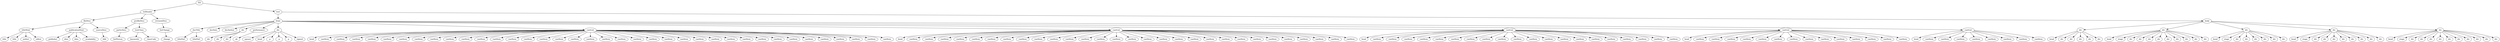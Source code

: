 digraph Tree {
	"t0" [label = "TEI"];
	"t1" [label = "teiHeader"];
	"t2" [label = "fileDesc"];
	"t3" [label = "titleStmt"];
	"t4" [label = "title"];
	"t5" [label = "title"];
	"t6" [label = "author"];
	"t7" [label = "editor"];
	"t8" [label = "publicationStmt"];
	"t9" [label = "publisher"];
	"t10" [label = "idno"];
	"t11" [label = "idno"];
	"t12" [label = "availability"];
	"t13" [label = "sourceDesc"];
	"t14" [label = "bibl"];
	"t15" [label = "profileDesc"];
	"t16" [label = "particDesc"];
	"t17" [label = "listPerson"];
	"t18" [label = "textClass"];
	"t19" [label = "keywords"];
	"t20" [label = "classCode"];
	"t21" [label = "revisionDesc"];
	"t22" [label = "listChange"];
	"t23" [label = "change"];
	"t24" [label = "text"];
	"t25" [label = "front"];
	"t26" [label = "docTitle"];
	"t27" [label = "titlePart"];
	"t28" [label = "titlePart"];
	"t29" [label = "docDate"];
	"t30" [label = "docAuthor"];
	"t31" [label = "div"];
	"t32" [label = "div"];
	"t33" [label = "div"];
	"t34" [label = "div"];
	"t35" [label = "performance"];
	"t36" [label = "ab"];
	"t37" [label = "div"];
	"t38" [label = "opener"];
	"t39" [label = "head"];
	"t40" [label = "p"];
	"t41" [label = "p"];
	"t42" [label = "p"];
	"t43" [label = "signed"];
	"t44" [label = "castList"];
	"t45" [label = "head"];
	"t46" [label = "castItem"];
	"t47" [label = "castItem"];
	"t48" [label = "castItem"];
	"t49" [label = "castItem"];
	"t50" [label = "castItem"];
	"t51" [label = "castItem"];
	"t52" [label = "castItem"];
	"t53" [label = "castItem"];
	"t54" [label = "castItem"];
	"t55" [label = "castItem"];
	"t56" [label = "castItem"];
	"t57" [label = "castItem"];
	"t58" [label = "castItem"];
	"t59" [label = "castItem"];
	"t60" [label = "castItem"];
	"t61" [label = "castItem"];
	"t62" [label = "castItem"];
	"t63" [label = "castItem"];
	"t64" [label = "castItem"];
	"t65" [label = "castItem"];
	"t66" [label = "castItem"];
	"t67" [label = "castItem"];
	"t68" [label = "castItem"];
	"t69" [label = "castItem"];
	"t70" [label = "castItem"];
	"t71" [label = "castItem"];
	"t72" [label = "castItem"];
	"t73" [label = "castItem"];
	"t74" [label = "castItem"];
	"t75" [label = "castItem"];
	"t76" [label = "castItem"];
	"t77" [label = "castItem"];
	"t78" [label = "castItem"];
	"t79" [label = "castItem"];
	"t80" [label = "castItem"];
	"t81" [label = "castItem"];
	"t82" [label = "castItem"];
	"t83" [label = "castList"];
	"t84" [label = "head"];
	"t85" [label = "castItem"];
	"t86" [label = "castItem"];
	"t87" [label = "castItem"];
	"t88" [label = "castItem"];
	"t89" [label = "castItem"];
	"t90" [label = "castItem"];
	"t91" [label = "castItem"];
	"t92" [label = "castItem"];
	"t93" [label = "castItem"];
	"t94" [label = "castItem"];
	"t95" [label = "castItem"];
	"t96" [label = "castItem"];
	"t97" [label = "castItem"];
	"t98" [label = "castItem"];
	"t99" [label = "castItem"];
	"t100" [label = "castItem"];
	"t101" [label = "castItem"];
	"t102" [label = "castItem"];
	"t103" [label = "castItem"];
	"t104" [label = "castItem"];
	"t105" [label = "castItem"];
	"t106" [label = "castItem"];
	"t107" [label = "castItem"];
	"t108" [label = "castItem"];
	"t109" [label = "castItem"];
	"t110" [label = "castItem"];
	"t111" [label = "castItem"];
	"t112" [label = "castItem"];
	"t113" [label = "castItem"];
	"t114" [label = "castList"];
	"t115" [label = "head"];
	"t116" [label = "castItem"];
	"t117" [label = "castItem"];
	"t118" [label = "castItem"];
	"t119" [label = "castItem"];
	"t120" [label = "castItem"];
	"t121" [label = "castItem"];
	"t122" [label = "castItem"];
	"t123" [label = "castItem"];
	"t124" [label = "castItem"];
	"t125" [label = "castItem"];
	"t126" [label = "castItem"];
	"t127" [label = "castItem"];
	"t128" [label = "castItem"];
	"t129" [label = "castItem"];
	"t130" [label = "castItem"];
	"t131" [label = "castItem"];
	"t132" [label = "castItem"];
	"t133" [label = "castItem"];
	"t134" [label = "castItem"];
	"t135" [label = "castItem"];
	"t136" [label = "castList"];
	"t137" [label = "head"];
	"t138" [label = "castItem"];
	"t139" [label = "castItem"];
	"t140" [label = "castItem"];
	"t141" [label = "castItem"];
	"t142" [label = "castItem"];
	"t143" [label = "castItem"];
	"t144" [label = "castItem"];
	"t145" [label = "castItem"];
	"t146" [label = "castItem"];
	"t147" [label = "castItem"];
	"t148" [label = "castItem"];
	"t149" [label = "castItem"];
	"t150" [label = "castItem"];
	"t151" [label = "castItem"];
	"t152" [label = "castList"];
	"t153" [label = "head"];
	"t154" [label = "castItem"];
	"t155" [label = "castItem"];
	"t156" [label = "castItem"];
	"t157" [label = "castItem"];
	"t158" [label = "castItem"];
	"t159" [label = "castItem"];
	"t160" [label = "castItem"];
	"t161" [label = "castItem"];
	"t162" [label = "body"];
	"t163" [label = "div"];
	"t164" [label = "head"];
	"t165" [label = "div"];
	"t166" [label = "div"];
	"t167" [label = "div"];
	"t168" [label = "div"];
	"t169" [label = "div"];
	"t170" [label = "div"];
	"t171" [label = "head"];
	"t172" [label = "stage"];
	"t173" [label = "div"];
	"t174" [label = "div"];
	"t175" [label = "div"];
	"t176" [label = "div"];
	"t177" [label = "div"];
	"t178" [label = "div"];
	"t179" [label = "div"];
	"t180" [label = "div"];
	"t181" [label = "div"];
	"t182" [label = "div"];
	"t183" [label = "head"];
	"t184" [label = "stage"];
	"t185" [label = "div"];
	"t186" [label = "div"];
	"t187" [label = "div"];
	"t188" [label = "div"];
	"t189" [label = "div"];
	"t190" [label = "div"];
	"t191" [label = "div"];
	"t192" [label = "head"];
	"t193" [label = "stage"];
	"t194" [label = "div"];
	"t195" [label = "div"];
	"t196" [label = "div"];
	"t197" [label = "div"];
	"t198" [label = "div"];
	"t199" [label = "div"];
	"t200" [label = "div"];
	"t201" [label = "div"];
	"t202" [label = "div"];
	"t203" [label = "head"];
	"t204" [label = "stage"];
	"t205" [label = "div"];
	"t206" [label = "div"];
	"t207" [label = "div"];
	"t208" [label = "div"];
	"t209" [label = "div"];
	"t210" [label = "div"];
	"t211" [label = "div"];
	"t212" [label = "div"];
	"t213" [label = "div"];
	"t214" [label = "div"];
	"t0" -> "t1";
	"t1" -> "t2";
	"t2" -> "t3";
	"t3" -> "t4";
	"t3" -> "t5";
	"t3" -> "t6";
	"t3" -> "t7";
	"t2" -> "t8";
	"t8" -> "t9";
	"t8" -> "t10";
	"t8" -> "t11";
	"t8" -> "t12";
	"t2" -> "t13";
	"t13" -> "t14";
	"t1" -> "t15";
	"t15" -> "t16";
	"t16" -> "t17";
	"t15" -> "t18";
	"t18" -> "t19";
	"t18" -> "t20";
	"t1" -> "t21";
	"t21" -> "t22";
	"t22" -> "t23";
	"t0" -> "t24";
	"t24" -> "t25";
	"t25" -> "t26";
	"t26" -> "t27";
	"t26" -> "t28";
	"t25" -> "t29";
	"t25" -> "t30";
	"t25" -> "t31";
	"t31" -> "t32";
	"t31" -> "t33";
	"t31" -> "t34";
	"t25" -> "t35";
	"t35" -> "t36";
	"t25" -> "t37";
	"t37" -> "t38";
	"t37" -> "t39";
	"t37" -> "t40";
	"t37" -> "t41";
	"t37" -> "t42";
	"t37" -> "t43";
	"t25" -> "t44";
	"t44" -> "t45";
	"t44" -> "t46";
	"t44" -> "t47";
	"t44" -> "t48";
	"t44" -> "t49";
	"t44" -> "t50";
	"t44" -> "t51";
	"t44" -> "t52";
	"t44" -> "t53";
	"t44" -> "t54";
	"t44" -> "t55";
	"t44" -> "t56";
	"t44" -> "t57";
	"t44" -> "t58";
	"t44" -> "t59";
	"t44" -> "t60";
	"t44" -> "t61";
	"t44" -> "t62";
	"t44" -> "t63";
	"t44" -> "t64";
	"t44" -> "t65";
	"t44" -> "t66";
	"t44" -> "t67";
	"t44" -> "t68";
	"t44" -> "t69";
	"t44" -> "t70";
	"t44" -> "t71";
	"t44" -> "t72";
	"t44" -> "t73";
	"t44" -> "t74";
	"t44" -> "t75";
	"t44" -> "t76";
	"t44" -> "t77";
	"t44" -> "t78";
	"t44" -> "t79";
	"t44" -> "t80";
	"t44" -> "t81";
	"t44" -> "t82";
	"t25" -> "t83";
	"t83" -> "t84";
	"t83" -> "t85";
	"t83" -> "t86";
	"t83" -> "t87";
	"t83" -> "t88";
	"t83" -> "t89";
	"t83" -> "t90";
	"t83" -> "t91";
	"t83" -> "t92";
	"t83" -> "t93";
	"t83" -> "t94";
	"t83" -> "t95";
	"t83" -> "t96";
	"t83" -> "t97";
	"t83" -> "t98";
	"t83" -> "t99";
	"t83" -> "t100";
	"t83" -> "t101";
	"t83" -> "t102";
	"t83" -> "t103";
	"t83" -> "t104";
	"t83" -> "t105";
	"t83" -> "t106";
	"t83" -> "t107";
	"t83" -> "t108";
	"t83" -> "t109";
	"t83" -> "t110";
	"t83" -> "t111";
	"t83" -> "t112";
	"t83" -> "t113";
	"t25" -> "t114";
	"t114" -> "t115";
	"t114" -> "t116";
	"t114" -> "t117";
	"t114" -> "t118";
	"t114" -> "t119";
	"t114" -> "t120";
	"t114" -> "t121";
	"t114" -> "t122";
	"t114" -> "t123";
	"t114" -> "t124";
	"t114" -> "t125";
	"t114" -> "t126";
	"t114" -> "t127";
	"t114" -> "t128";
	"t114" -> "t129";
	"t114" -> "t130";
	"t114" -> "t131";
	"t114" -> "t132";
	"t114" -> "t133";
	"t114" -> "t134";
	"t114" -> "t135";
	"t25" -> "t136";
	"t136" -> "t137";
	"t136" -> "t138";
	"t136" -> "t139";
	"t136" -> "t140";
	"t136" -> "t141";
	"t136" -> "t142";
	"t136" -> "t143";
	"t136" -> "t144";
	"t136" -> "t145";
	"t136" -> "t146";
	"t136" -> "t147";
	"t136" -> "t148";
	"t136" -> "t149";
	"t136" -> "t150";
	"t136" -> "t151";
	"t25" -> "t152";
	"t152" -> "t153";
	"t152" -> "t154";
	"t152" -> "t155";
	"t152" -> "t156";
	"t152" -> "t157";
	"t152" -> "t158";
	"t152" -> "t159";
	"t152" -> "t160";
	"t152" -> "t161";
	"t24" -> "t162";
	"t162" -> "t163";
	"t163" -> "t164";
	"t163" -> "t165";
	"t163" -> "t166";
	"t163" -> "t167";
	"t163" -> "t168";
	"t163" -> "t169";
	"t162" -> "t170";
	"t170" -> "t171";
	"t170" -> "t172";
	"t170" -> "t173";
	"t170" -> "t174";
	"t170" -> "t175";
	"t170" -> "t176";
	"t170" -> "t177";
	"t170" -> "t178";
	"t170" -> "t179";
	"t170" -> "t180";
	"t170" -> "t181";
	"t162" -> "t182";
	"t182" -> "t183";
	"t182" -> "t184";
	"t182" -> "t185";
	"t182" -> "t186";
	"t182" -> "t187";
	"t182" -> "t188";
	"t182" -> "t189";
	"t182" -> "t190";
	"t162" -> "t191";
	"t191" -> "t192";
	"t191" -> "t193";
	"t191" -> "t194";
	"t191" -> "t195";
	"t191" -> "t196";
	"t191" -> "t197";
	"t191" -> "t198";
	"t191" -> "t199";
	"t191" -> "t200";
	"t191" -> "t201";
	"t162" -> "t202";
	"t202" -> "t203";
	"t202" -> "t204";
	"t202" -> "t205";
	"t202" -> "t206";
	"t202" -> "t207";
	"t202" -> "t208";
	"t202" -> "t209";
	"t202" -> "t210";
	"t202" -> "t211";
	"t202" -> "t212";
	"t202" -> "t213";
	"t202" -> "t214";
}
